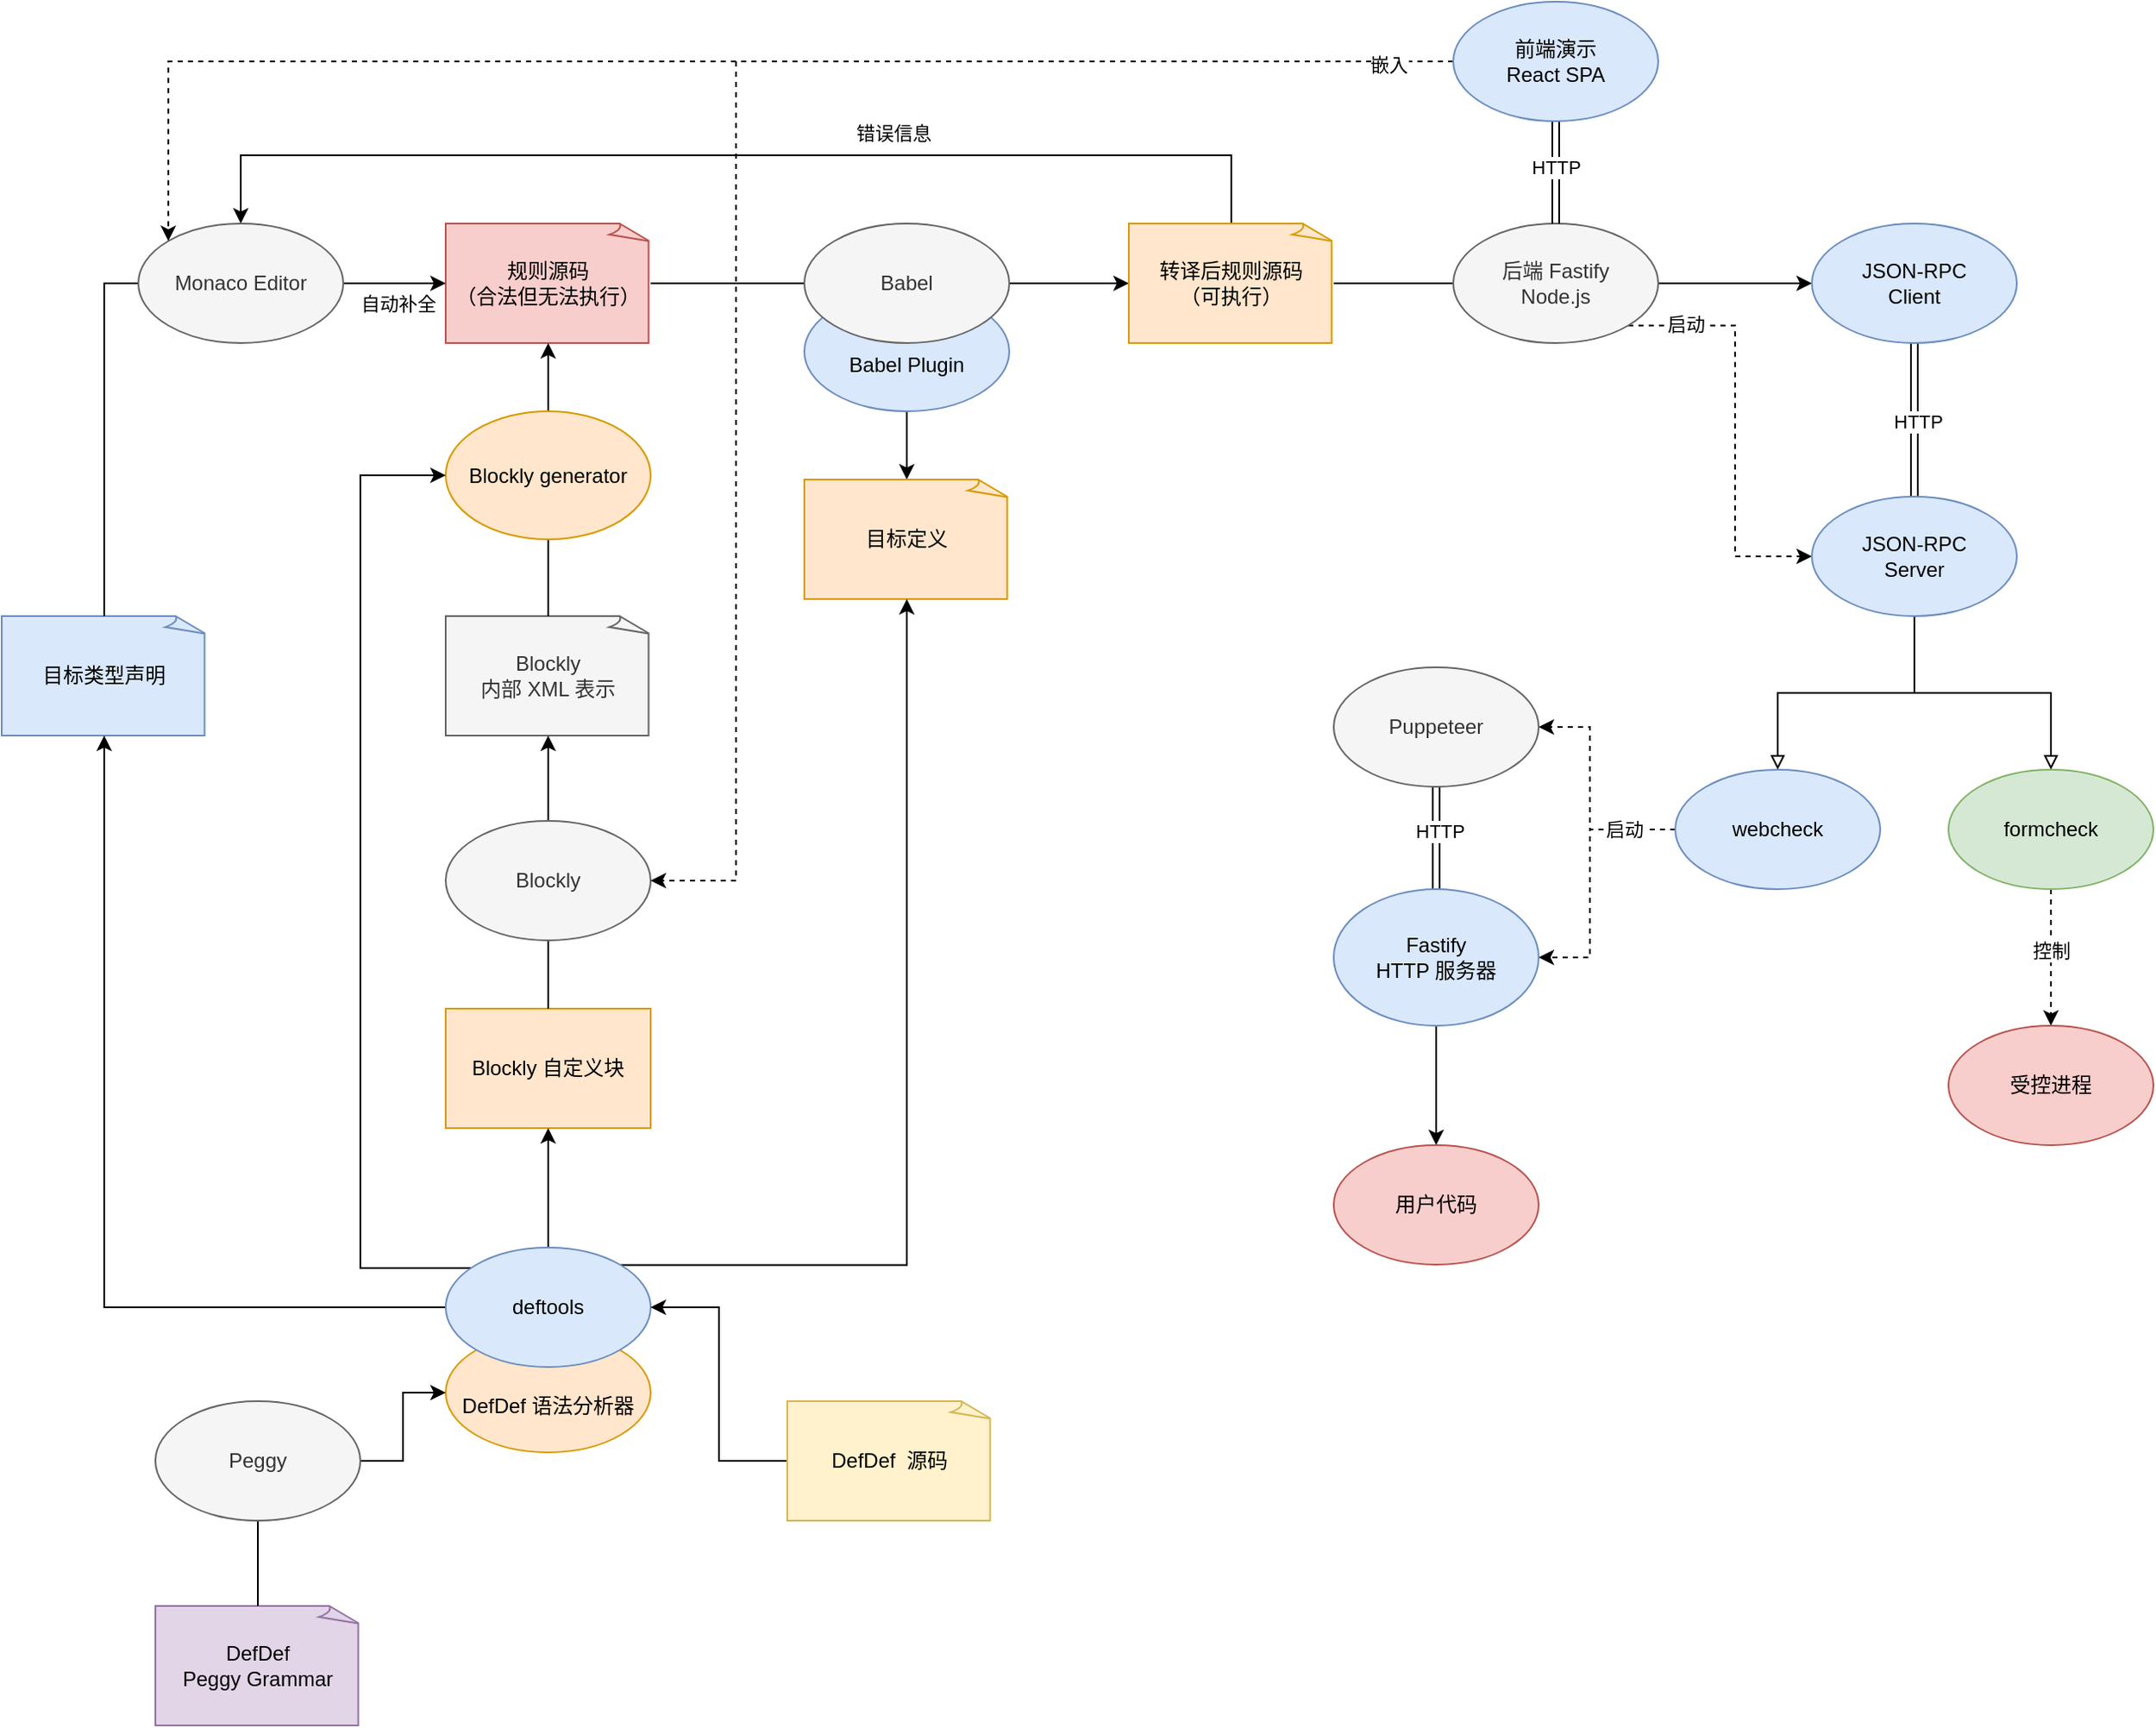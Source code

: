 <mxfile version="20.8.22" type="device"><diagram name="第 1 页" id="LnFkE7f47y9rM3HGelDm"><mxGraphModel dx="1050" dy="573" grid="1" gridSize="10" guides="1" tooltips="1" connect="1" arrows="1" fold="1" page="1" pageScale="1" pageWidth="827" pageHeight="1169" math="0" shadow="0"><root><mxCell id="0"/><mxCell id="1" parent="0"/><mxCell id="D_GIxtv17KUiXboGMT-7-2" value="&lt;br&gt;DefDef 语法分析器" style="ellipse;whiteSpace=wrap;html=1;fillColor=#ffe6cc;strokeColor=#d79b00;" parent="1" vertex="1"><mxGeometry x="400" y="810" width="120" height="70" as="geometry"/></mxCell><mxCell id="VisVTxyCVi_fSRtvv5Go-29" style="edgeStyle=orthogonalEdgeStyle;rounded=0;orthogonalLoop=1;jettySize=auto;html=1;exitX=0.5;exitY=1;exitDx=0;exitDy=0;entryX=0.5;entryY=0;entryDx=0;entryDy=0;entryPerimeter=0;" parent="1" source="VisVTxyCVi_fSRtvv5Go-8" target="VisVTxyCVi_fSRtvv5Go-17" edge="1"><mxGeometry relative="1" as="geometry"/></mxCell><mxCell id="VisVTxyCVi_fSRtvv5Go-8" value="&lt;br&gt;Babel Plugin" style="ellipse;whiteSpace=wrap;html=1;fillColor=#dae8fc;strokeColor=#6c8ebf;" parent="1" vertex="1"><mxGeometry x="610" y="200" width="120" height="70" as="geometry"/></mxCell><mxCell id="VisVTxyCVi_fSRtvv5Go-14" style="edgeStyle=orthogonalEdgeStyle;rounded=0;orthogonalLoop=1;jettySize=auto;html=1;exitX=1;exitY=0.5;exitDx=0;exitDy=0;exitPerimeter=0;entryX=0;entryY=0.5;entryDx=0;entryDy=0;entryPerimeter=0;startArrow=none;" parent="1" source="VisVTxyCVi_fSRtvv5Go-6" target="VisVTxyCVi_fSRtvv5Go-2" edge="1"><mxGeometry relative="1" as="geometry"/></mxCell><mxCell id="VisVTxyCVi_fSRtvv5Go-1" value="规则源码&lt;br&gt;（合法但无法执行）" style="whiteSpace=wrap;html=1;shape=mxgraph.basic.document;fillColor=#f8cecc;strokeColor=#b85450;" parent="1" vertex="1"><mxGeometry x="400" y="160" width="120" height="70" as="geometry"/></mxCell><mxCell id="D_GIxtv17KUiXboGMT-7-7" style="edgeStyle=orthogonalEdgeStyle;rounded=0;orthogonalLoop=1;jettySize=auto;html=1;exitX=0.5;exitY=0;exitDx=0;exitDy=0;exitPerimeter=0;entryX=0.5;entryY=0;entryDx=0;entryDy=0;" parent="1" source="VisVTxyCVi_fSRtvv5Go-2" target="VisVTxyCVi_fSRtvv5Go-19" edge="1"><mxGeometry relative="1" as="geometry"><Array as="points"><mxPoint x="860" y="120"/><mxPoint x="280" y="120"/></Array></mxGeometry></mxCell><mxCell id="D_GIxtv17KUiXboGMT-7-10" style="edgeStyle=orthogonalEdgeStyle;rounded=0;orthogonalLoop=1;jettySize=auto;html=1;exitX=1;exitY=0.5;exitDx=0;exitDy=0;exitPerimeter=0;entryX=0;entryY=0.5;entryDx=0;entryDy=0;startArrow=none;" parent="1" source="D_GIxtv17KUiXboGMT-7-9" target="D_GIxtv17KUiXboGMT-7-51" edge="1"><mxGeometry relative="1" as="geometry"/></mxCell><mxCell id="VisVTxyCVi_fSRtvv5Go-2" value="转译后规则源码&lt;br&gt;（可执行）" style="whiteSpace=wrap;html=1;shape=mxgraph.basic.document;fillColor=#ffe6cc;strokeColor=#d79b00;" parent="1" vertex="1"><mxGeometry x="800" y="160" width="120" height="70" as="geometry"/></mxCell><mxCell id="VisVTxyCVi_fSRtvv5Go-22" style="edgeStyle=orthogonalEdgeStyle;rounded=0;orthogonalLoop=1;jettySize=auto;html=1;exitX=0.5;exitY=0;exitDx=0;exitDy=0;exitPerimeter=0;entryX=0.5;entryY=1;entryDx=0;entryDy=0;entryPerimeter=0;startArrow=none;" parent="1" source="VisVTxyCVi_fSRtvv5Go-23" target="VisVTxyCVi_fSRtvv5Go-1" edge="1"><mxGeometry relative="1" as="geometry"/></mxCell><mxCell id="VisVTxyCVi_fSRtvv5Go-4" value="Blockly&lt;br&gt;内部 XML 表示" style="whiteSpace=wrap;html=1;shape=mxgraph.basic.document;fillColor=#f5f5f5;fontColor=#333333;strokeColor=#666666;" parent="1" vertex="1"><mxGeometry x="400" y="390" width="120" height="70" as="geometry"/></mxCell><mxCell id="VisVTxyCVi_fSRtvv5Go-12" style="edgeStyle=orthogonalEdgeStyle;rounded=0;orthogonalLoop=1;jettySize=auto;html=1;exitX=0.5;exitY=0;exitDx=0;exitDy=0;entryX=0.5;entryY=1;entryDx=0;entryDy=0;entryPerimeter=0;startArrow=none;" parent="1" source="VisVTxyCVi_fSRtvv5Go-13" target="VisVTxyCVi_fSRtvv5Go-4" edge="1"><mxGeometry relative="1" as="geometry"/></mxCell><mxCell id="VisVTxyCVi_fSRtvv5Go-10" value="Blockly 自定义块" style="rounded=0;whiteSpace=wrap;html=1;fillColor=#ffe6cc;strokeColor=#d79b00;" parent="1" vertex="1"><mxGeometry x="400" y="620" width="120" height="70" as="geometry"/></mxCell><mxCell id="VisVTxyCVi_fSRtvv5Go-15" value="" style="edgeStyle=orthogonalEdgeStyle;rounded=0;orthogonalLoop=1;jettySize=auto;html=1;exitX=1;exitY=0.5;exitDx=0;exitDy=0;exitPerimeter=0;entryX=0;entryY=0.5;entryDx=0;entryDy=0;entryPerimeter=0;endArrow=none;" parent="1" source="VisVTxyCVi_fSRtvv5Go-1" target="VisVTxyCVi_fSRtvv5Go-6" edge="1"><mxGeometry relative="1" as="geometry"><mxPoint x="520" y="193" as="sourcePoint"/><mxPoint x="800" y="193" as="targetPoint"/></mxGeometry></mxCell><mxCell id="VisVTxyCVi_fSRtvv5Go-6" value="Babel" style="ellipse;whiteSpace=wrap;html=1;fillColor=#f5f5f5;fontColor=#333333;strokeColor=#666666;" parent="1" vertex="1"><mxGeometry x="610" y="160" width="120" height="70" as="geometry"/></mxCell><mxCell id="VisVTxyCVi_fSRtvv5Go-16" value="" style="edgeStyle=orthogonalEdgeStyle;rounded=0;orthogonalLoop=1;jettySize=auto;html=1;exitX=0.5;exitY=0;exitDx=0;exitDy=0;entryX=0.5;entryY=1;entryDx=0;entryDy=0;entryPerimeter=0;endArrow=none;" parent="1" source="VisVTxyCVi_fSRtvv5Go-10" target="VisVTxyCVi_fSRtvv5Go-13" edge="1"><mxGeometry relative="1" as="geometry"><mxPoint x="460" y="620" as="sourcePoint"/><mxPoint x="460" y="465" as="targetPoint"/></mxGeometry></mxCell><mxCell id="VisVTxyCVi_fSRtvv5Go-13" value="Blockly" style="ellipse;whiteSpace=wrap;html=1;fillColor=#f5f5f5;fontColor=#333333;strokeColor=#666666;" parent="1" vertex="1"><mxGeometry x="400" y="510" width="120" height="70" as="geometry"/></mxCell><mxCell id="VisVTxyCVi_fSRtvv5Go-17" value="目标定义" style="whiteSpace=wrap;html=1;shape=mxgraph.basic.document;fillColor=#ffe6cc;strokeColor=#d79b00;" parent="1" vertex="1"><mxGeometry x="610" y="310" width="120" height="70" as="geometry"/></mxCell><mxCell id="VisVTxyCVi_fSRtvv5Go-20" style="edgeStyle=orthogonalEdgeStyle;rounded=0;orthogonalLoop=1;jettySize=auto;html=1;entryX=0;entryY=0.5;entryDx=0;entryDy=0;entryPerimeter=0;startArrow=none;" parent="1" source="VisVTxyCVi_fSRtvv5Go-19" target="VisVTxyCVi_fSRtvv5Go-1" edge="1"><mxGeometry relative="1" as="geometry"/></mxCell><mxCell id="VisVTxyCVi_fSRtvv5Go-18" value="目标类型声明" style="whiteSpace=wrap;html=1;shape=mxgraph.basic.document;fillColor=#dae8fc;strokeColor=#6c8ebf;" parent="1" vertex="1"><mxGeometry x="140" y="390" width="120" height="70" as="geometry"/></mxCell><mxCell id="VisVTxyCVi_fSRtvv5Go-21" value="" style="edgeStyle=orthogonalEdgeStyle;rounded=0;orthogonalLoop=1;jettySize=auto;html=1;entryX=0;entryY=0.5;entryDx=0;entryDy=0;entryPerimeter=0;endArrow=none;" parent="1" source="VisVTxyCVi_fSRtvv5Go-18" target="VisVTxyCVi_fSRtvv5Go-19" edge="1"><mxGeometry relative="1" as="geometry"><mxPoint x="340" y="408" as="sourcePoint"/><mxPoint x="400" y="193" as="targetPoint"/></mxGeometry></mxCell><mxCell id="VisVTxyCVi_fSRtvv5Go-19" value="Monaco Editor" style="ellipse;whiteSpace=wrap;html=1;fillColor=#f5f5f5;strokeColor=#666666;fontColor=#333333;" parent="1" vertex="1"><mxGeometry x="220" y="160" width="120" height="70" as="geometry"/></mxCell><mxCell id="VisVTxyCVi_fSRtvv5Go-24" value="" style="edgeStyle=orthogonalEdgeStyle;rounded=0;orthogonalLoop=1;jettySize=auto;html=1;exitX=0.5;exitY=0;exitDx=0;exitDy=0;exitPerimeter=0;entryX=0.5;entryY=1;entryDx=0;entryDy=0;entryPerimeter=0;endArrow=none;" parent="1" source="VisVTxyCVi_fSRtvv5Go-4" target="VisVTxyCVi_fSRtvv5Go-23" edge="1"><mxGeometry relative="1" as="geometry"><mxPoint x="500" y="390" as="sourcePoint"/><mxPoint x="460" y="230" as="targetPoint"/></mxGeometry></mxCell><mxCell id="VisVTxyCVi_fSRtvv5Go-23" value="Blockly generator" style="ellipse;whiteSpace=wrap;html=1;fillColor=#ffe6cc;strokeColor=#d79b00;" parent="1" vertex="1"><mxGeometry x="400" y="270" width="120" height="75" as="geometry"/></mxCell><mxCell id="VisVTxyCVi_fSRtvv5Go-26" style="edgeStyle=orthogonalEdgeStyle;rounded=0;orthogonalLoop=1;jettySize=auto;html=1;entryX=0.5;entryY=1;entryDx=0;entryDy=0;" parent="1" source="VisVTxyCVi_fSRtvv5Go-25" target="VisVTxyCVi_fSRtvv5Go-10" edge="1"><mxGeometry relative="1" as="geometry"/></mxCell><mxCell id="VisVTxyCVi_fSRtvv5Go-27" style="edgeStyle=orthogonalEdgeStyle;rounded=0;orthogonalLoop=1;jettySize=auto;html=1;entryX=0.5;entryY=1;entryDx=0;entryDy=0;entryPerimeter=0;" parent="1" source="VisVTxyCVi_fSRtvv5Go-25" target="VisVTxyCVi_fSRtvv5Go-18" edge="1"><mxGeometry relative="1" as="geometry"><mxPoint x="270" y="470" as="targetPoint"/></mxGeometry></mxCell><mxCell id="VisVTxyCVi_fSRtvv5Go-28" style="edgeStyle=orthogonalEdgeStyle;rounded=0;orthogonalLoop=1;jettySize=auto;html=1;exitX=1;exitY=0;exitDx=0;exitDy=0;entryX=0.5;entryY=1;entryDx=0;entryDy=0;entryPerimeter=0;" parent="1" source="VisVTxyCVi_fSRtvv5Go-25" target="VisVTxyCVi_fSRtvv5Go-17" edge="1"><mxGeometry relative="1" as="geometry"/></mxCell><mxCell id="VisVTxyCVi_fSRtvv5Go-30" style="edgeStyle=orthogonalEdgeStyle;rounded=0;orthogonalLoop=1;jettySize=auto;html=1;exitX=0;exitY=0;exitDx=0;exitDy=0;entryX=0;entryY=0.5;entryDx=0;entryDy=0;" parent="1" source="VisVTxyCVi_fSRtvv5Go-25" target="VisVTxyCVi_fSRtvv5Go-23" edge="1"><mxGeometry relative="1" as="geometry"><Array as="points"><mxPoint x="350" y="772"/><mxPoint x="350" y="308"/></Array></mxGeometry></mxCell><mxCell id="VisVTxyCVi_fSRtvv5Go-25" value="deftools" style="ellipse;whiteSpace=wrap;html=1;fillColor=#dae8fc;strokeColor=#6c8ebf;" parent="1" vertex="1"><mxGeometry x="400" y="760" width="120" height="70" as="geometry"/></mxCell><mxCell id="D_GIxtv17KUiXboGMT-7-5" style="edgeStyle=orthogonalEdgeStyle;rounded=0;orthogonalLoop=1;jettySize=auto;html=1;exitX=1;exitY=0.5;exitDx=0;exitDy=0;entryX=0;entryY=0.5;entryDx=0;entryDy=0;startArrow=none;" parent="1" source="D_GIxtv17KUiXboGMT-7-4" target="D_GIxtv17KUiXboGMT-7-2" edge="1"><mxGeometry relative="1" as="geometry"/></mxCell><mxCell id="VisVTxyCVi_fSRtvv5Go-31" value="DefDef&lt;br&gt;Peggy Grammar" style="whiteSpace=wrap;html=1;shape=mxgraph.basic.document;fillColor=#e1d5e7;strokeColor=#9673a6;" parent="1" vertex="1"><mxGeometry x="230" y="970" width="120" height="70" as="geometry"/></mxCell><mxCell id="D_GIxtv17KUiXboGMT-7-3" style="edgeStyle=orthogonalEdgeStyle;rounded=0;orthogonalLoop=1;jettySize=auto;html=1;entryX=1;entryY=0.5;entryDx=0;entryDy=0;" parent="1" source="D_GIxtv17KUiXboGMT-7-1" target="VisVTxyCVi_fSRtvv5Go-25" edge="1"><mxGeometry relative="1" as="geometry"/></mxCell><mxCell id="D_GIxtv17KUiXboGMT-7-1" value="DefDef&amp;nbsp; 源码" style="whiteSpace=wrap;html=1;shape=mxgraph.basic.document;fillColor=#fff2cc;strokeColor=#d6b656;" parent="1" vertex="1"><mxGeometry x="600" y="850" width="120" height="70" as="geometry"/></mxCell><mxCell id="D_GIxtv17KUiXboGMT-7-6" value="" style="edgeStyle=orthogonalEdgeStyle;rounded=0;orthogonalLoop=1;jettySize=auto;html=1;exitX=0.5;exitY=0;exitDx=0;exitDy=0;exitPerimeter=0;entryX=0.5;entryY=1;entryDx=0;entryDy=0;endArrow=none;" parent="1" source="VisVTxyCVi_fSRtvv5Go-31" target="D_GIxtv17KUiXboGMT-7-4" edge="1"><mxGeometry relative="1" as="geometry"><mxPoint x="310" y="970" as="sourcePoint"/><mxPoint x="400" y="850" as="targetPoint"/></mxGeometry></mxCell><mxCell id="D_GIxtv17KUiXboGMT-7-4" value="Peggy" style="ellipse;whiteSpace=wrap;html=1;fillColor=#f5f5f5;fontColor=#333333;strokeColor=#666666;" parent="1" vertex="1"><mxGeometry x="230" y="850" width="120" height="70" as="geometry"/></mxCell><mxCell id="D_GIxtv17KUiXboGMT-7-11" value="" style="edgeStyle=orthogonalEdgeStyle;rounded=0;orthogonalLoop=1;jettySize=auto;html=1;exitX=1;exitY=0.5;exitDx=0;exitDy=0;exitPerimeter=0;entryX=0;entryY=0.5;entryDx=0;entryDy=0;endArrow=none;" parent="1" source="VisVTxyCVi_fSRtvv5Go-2" target="D_GIxtv17KUiXboGMT-7-9" edge="1"><mxGeometry relative="1" as="geometry"><mxPoint x="920" y="195" as="sourcePoint"/><mxPoint x="1170" y="195" as="targetPoint"/></mxGeometry></mxCell><mxCell id="D_GIxtv17KUiXboGMT-7-18" style="edgeStyle=orthogonalEdgeStyle;rounded=0;orthogonalLoop=1;jettySize=auto;html=1;exitX=1;exitY=1;exitDx=0;exitDy=0;entryX=0;entryY=0.5;entryDx=0;entryDy=0;dashed=1;" parent="1" source="D_GIxtv17KUiXboGMT-7-9" target="D_GIxtv17KUiXboGMT-7-52" edge="1"><mxGeometry relative="1" as="geometry"><Array as="points"><mxPoint x="1155" y="220"/><mxPoint x="1155" y="355"/></Array></mxGeometry></mxCell><mxCell id="D_GIxtv17KUiXboGMT-7-22" value="启动" style="edgeLabel;html=1;align=center;verticalAlign=middle;resizable=0;points=[];" parent="D_GIxtv17KUiXboGMT-7-18" vertex="1" connectable="0"><mxGeometry x="0.236" y="-3" relative="1" as="geometry"><mxPoint x="-26" y="-88" as="offset"/></mxGeometry></mxCell><mxCell id="D_GIxtv17KUiXboGMT-7-9" value="后端 Fastify&lt;br&gt;Node.js" style="ellipse;whiteSpace=wrap;html=1;fillColor=#f5f5f5;fontColor=#333333;strokeColor=#666666;" parent="1" vertex="1"><mxGeometry x="990" y="160" width="120" height="70" as="geometry"/></mxCell><mxCell id="D_GIxtv17KUiXboGMT-7-20" style="edgeStyle=orthogonalEdgeStyle;rounded=0;orthogonalLoop=1;jettySize=auto;html=1;exitX=0;exitY=0.5;exitDx=0;exitDy=0;entryX=0;entryY=0;entryDx=0;entryDy=0;strokeWidth=1;dashed=1;" parent="1" source="D_GIxtv17KUiXboGMT-7-60" target="VisVTxyCVi_fSRtvv5Go-19" edge="1"><mxGeometry relative="1" as="geometry"/></mxCell><mxCell id="D_GIxtv17KUiXboGMT-7-21" style="edgeStyle=orthogonalEdgeStyle;rounded=0;orthogonalLoop=1;jettySize=auto;html=1;entryX=1;entryY=0.5;entryDx=0;entryDy=0;dashed=1;strokeWidth=1;exitX=0;exitY=0.5;exitDx=0;exitDy=0;" parent="1" source="D_GIxtv17KUiXboGMT-7-60" target="VisVTxyCVi_fSRtvv5Go-13" edge="1"><mxGeometry relative="1" as="geometry"><Array as="points"><mxPoint x="570" y="65"/><mxPoint x="570" y="545"/></Array></mxGeometry></mxCell><mxCell id="D_GIxtv17KUiXboGMT-7-35" style="edgeStyle=orthogonalEdgeStyle;rounded=0;orthogonalLoop=1;jettySize=auto;html=1;exitX=0.5;exitY=1;exitDx=0;exitDy=0;strokeWidth=1;endArrow=block;endFill=0;" parent="1" source="D_GIxtv17KUiXboGMT-7-52" target="D_GIxtv17KUiXboGMT-7-54" edge="1"><mxGeometry relative="1" as="geometry"/></mxCell><mxCell id="D_GIxtv17KUiXboGMT-7-36" style="edgeStyle=orthogonalEdgeStyle;rounded=0;orthogonalLoop=1;jettySize=auto;html=1;exitX=0.5;exitY=1;exitDx=0;exitDy=0;entryX=0.5;entryY=0;entryDx=0;entryDy=0;strokeWidth=1;endArrow=block;endFill=0;" parent="1" source="D_GIxtv17KUiXboGMT-7-52" target="D_GIxtv17KUiXboGMT-7-55" edge="1"><mxGeometry relative="1" as="geometry"/></mxCell><mxCell id="D_GIxtv17KUiXboGMT-7-16" value="" style="endArrow=none;html=1;strokeWidth=1;rounded=0;entryX=0.5;entryY=1;entryDx=0;entryDy=0;exitX=0.5;exitY=0;exitDx=0;exitDy=0;shape=link;edgeStyle=orthogonalEdgeStyle;" parent="1" source="D_GIxtv17KUiXboGMT-7-52" target="D_GIxtv17KUiXboGMT-7-51" edge="1"><mxGeometry width="50" height="50" relative="1" as="geometry"><mxPoint x="1230" y="320" as="sourcePoint"/><mxPoint x="1229.5" y="240" as="targetPoint"/></mxGeometry></mxCell><mxCell id="D_GIxtv17KUiXboGMT-7-25" style="edgeStyle=orthogonalEdgeStyle;rounded=0;orthogonalLoop=1;jettySize=auto;html=1;exitX=0.5;exitY=1;exitDx=0;exitDy=0;entryX=0.5;entryY=0;entryDx=0;entryDy=0;shape=link;" parent="1" source="D_GIxtv17KUiXboGMT-7-60" target="D_GIxtv17KUiXboGMT-7-9" edge="1"><mxGeometry relative="1" as="geometry"><mxPoint x="1190" y="100" as="sourcePoint"/><mxPoint x="1310" y="225" as="targetPoint"/></mxGeometry></mxCell><mxCell id="D_GIxtv17KUiXboGMT-7-26" value="HTTP" style="edgeLabel;html=1;align=center;verticalAlign=middle;resizable=0;points=[];" parent="D_GIxtv17KUiXboGMT-7-25" vertex="1" connectable="0"><mxGeometry x="0.236" y="-3" relative="1" as="geometry"><mxPoint x="3" y="-10" as="offset"/></mxGeometry></mxCell><mxCell id="D_GIxtv17KUiXboGMT-7-27" value="HTTP" style="edgeLabel;html=1;align=center;verticalAlign=middle;resizable=0;points=[];" parent="1" vertex="1" connectable="0"><mxGeometry x="1120" y="150.004" as="geometry"><mxPoint x="142" y="126" as="offset"/></mxGeometry></mxCell><mxCell id="D_GIxtv17KUiXboGMT-7-30" value="嵌入" style="edgeLabel;html=1;align=center;verticalAlign=middle;resizable=0;points=[];" parent="1" vertex="1" connectable="0"><mxGeometry x="1270.002" y="299.997" as="geometry"><mxPoint x="-318" y="-233" as="offset"/></mxGeometry></mxCell><mxCell id="D_GIxtv17KUiXboGMT-7-31" value="错误信息" style="edgeLabel;html=1;align=center;verticalAlign=middle;resizable=0;points=[];" parent="1" vertex="1" connectable="0"><mxGeometry x="980.002" y="339.997" as="geometry"><mxPoint x="-318" y="-233" as="offset"/></mxGeometry></mxCell><mxCell id="D_GIxtv17KUiXboGMT-7-32" value="自动补全" style="edgeLabel;html=1;align=center;verticalAlign=middle;resizable=0;points=[];" parent="1" vertex="1" connectable="0"><mxGeometry x="690.002" y="439.997" as="geometry"><mxPoint x="-318" y="-233" as="offset"/></mxGeometry></mxCell><mxCell id="D_GIxtv17KUiXboGMT-7-39" value="" style="endArrow=none;html=1;strokeWidth=1;rounded=0;entryX=0.5;entryY=1;entryDx=0;entryDy=0;shape=link;exitX=0.5;exitY=0;exitDx=0;exitDy=0;edgeStyle=orthogonalEdgeStyle;" parent="1" source="D_GIxtv17KUiXboGMT-7-63" target="D_GIxtv17KUiXboGMT-7-61" edge="1"><mxGeometry width="50" height="50" relative="1" as="geometry"><mxPoint x="980" y="560" as="sourcePoint"/><mxPoint x="979.17" y="490" as="targetPoint"/></mxGeometry></mxCell><mxCell id="D_GIxtv17KUiXboGMT-7-41" value="HTTP" style="edgeLabel;html=1;align=center;verticalAlign=middle;resizable=0;points=[];" parent="1" vertex="1" connectable="0"><mxGeometry x="840" y="390.004" as="geometry"><mxPoint x="142" y="126" as="offset"/></mxGeometry></mxCell><mxCell id="D_GIxtv17KUiXboGMT-7-42" style="edgeStyle=orthogonalEdgeStyle;rounded=0;orthogonalLoop=1;jettySize=auto;html=1;exitX=0;exitY=0.5;exitDx=0;exitDy=0;entryX=1;entryY=0.5;entryDx=0;entryDy=0;dashed=1;" parent="1" source="D_GIxtv17KUiXboGMT-7-54" target="D_GIxtv17KUiXboGMT-7-61" edge="1"><mxGeometry relative="1" as="geometry"><mxPoint x="1060" y="240" as="sourcePoint"/><mxPoint x="1210" y="365" as="targetPoint"/><Array as="points"><mxPoint x="1070" y="515"/><mxPoint x="1070" y="455"/></Array></mxGeometry></mxCell><mxCell id="D_GIxtv17KUiXboGMT-7-44" style="edgeStyle=orthogonalEdgeStyle;rounded=0;orthogonalLoop=1;jettySize=auto;html=1;exitX=0;exitY=0.5;exitDx=0;exitDy=0;entryX=1;entryY=0.5;entryDx=0;entryDy=0;dashed=1;" parent="1" source="D_GIxtv17KUiXboGMT-7-54" target="D_GIxtv17KUiXboGMT-7-63" edge="1"><mxGeometry relative="1" as="geometry"><mxPoint x="1120.0" y="500" as="sourcePoint"/><mxPoint x="1040" y="575" as="targetPoint"/><Array as="points"><mxPoint x="1070" y="515"/><mxPoint x="1070" y="590"/></Array></mxGeometry></mxCell><mxCell id="D_GIxtv17KUiXboGMT-7-45" value="启动" style="edgeLabel;html=1;align=center;verticalAlign=middle;resizable=0;points=[];" parent="D_GIxtv17KUiXboGMT-7-44" vertex="1" connectable="0"><mxGeometry x="0.236" y="-3" relative="1" as="geometry"><mxPoint x="23" y="-46" as="offset"/></mxGeometry></mxCell><mxCell id="D_GIxtv17KUiXboGMT-7-47" style="edgeStyle=orthogonalEdgeStyle;rounded=0;orthogonalLoop=1;jettySize=auto;html=1;dashed=1;exitX=0.5;exitY=1;exitDx=0;exitDy=0;entryX=0.5;entryY=0;entryDx=0;entryDy=0;" parent="1" source="D_GIxtv17KUiXboGMT-7-55" target="D_GIxtv17KUiXboGMT-7-58" edge="1"><mxGeometry relative="1" as="geometry"><mxPoint x="1340" y="550" as="sourcePoint"/><mxPoint x="1340" y="630" as="targetPoint"/><Array as="points"/></mxGeometry></mxCell><mxCell id="D_GIxtv17KUiXboGMT-7-48" value="控制" style="edgeLabel;html=1;align=center;verticalAlign=middle;resizable=0;points=[];" parent="D_GIxtv17KUiXboGMT-7-47" vertex="1" connectable="0"><mxGeometry x="0.236" y="-3" relative="1" as="geometry"><mxPoint x="3" y="-14" as="offset"/></mxGeometry></mxCell><mxCell id="D_GIxtv17KUiXboGMT-7-51" value="JSON-RPC&lt;br&gt;Client" style="ellipse;whiteSpace=wrap;html=1;fillColor=#dae8fc;strokeColor=#6c8ebf;" parent="1" vertex="1"><mxGeometry x="1200" y="160" width="120" height="70" as="geometry"/></mxCell><mxCell id="D_GIxtv17KUiXboGMT-7-52" value="JSON-RPC&lt;br&gt;Server" style="ellipse;whiteSpace=wrap;html=1;fillColor=#dae8fc;strokeColor=#6c8ebf;" parent="1" vertex="1"><mxGeometry x="1200" y="320" width="120" height="70" as="geometry"/></mxCell><mxCell id="D_GIxtv17KUiXboGMT-7-54" value="webcheck" style="ellipse;whiteSpace=wrap;html=1;fillColor=#dae8fc;strokeColor=#6c8ebf;" parent="1" vertex="1"><mxGeometry x="1120" y="480" width="120" height="70" as="geometry"/></mxCell><mxCell id="D_GIxtv17KUiXboGMT-7-55" value="formcheck" style="ellipse;whiteSpace=wrap;html=1;fillColor=#d5e8d4;strokeColor=#82b366;" parent="1" vertex="1"><mxGeometry x="1280" y="480" width="120" height="70" as="geometry"/></mxCell><mxCell id="D_GIxtv17KUiXboGMT-7-58" value="受控进程" style="ellipse;whiteSpace=wrap;html=1;fillColor=#f8cecc;strokeColor=#b85450;" parent="1" vertex="1"><mxGeometry x="1280" y="630" width="120" height="70" as="geometry"/></mxCell><mxCell id="D_GIxtv17KUiXboGMT-7-60" value="前端演示&lt;br&gt;React SPA" style="ellipse;whiteSpace=wrap;html=1;fillColor=#dae8fc;strokeColor=#6c8ebf;" parent="1" vertex="1"><mxGeometry x="990" y="30" width="120" height="70" as="geometry"/></mxCell><mxCell id="D_GIxtv17KUiXboGMT-7-61" value="Puppeteer" style="ellipse;whiteSpace=wrap;html=1;fillColor=#f5f5f5;fontColor=#333333;strokeColor=#666666;" parent="1" vertex="1"><mxGeometry x="920" y="420" width="120" height="70" as="geometry"/></mxCell><mxCell id="D_GIxtv17KUiXboGMT-7-65" style="edgeStyle=orthogonalEdgeStyle;shape=connector;rounded=0;orthogonalLoop=1;jettySize=auto;html=1;entryX=0.5;entryY=0;entryDx=0;entryDy=0;labelBackgroundColor=default;strokeColor=default;fontFamily=Helvetica;fontSize=11;fontColor=default;endArrow=classic;" parent="1" source="D_GIxtv17KUiXboGMT-7-63" target="D_GIxtv17KUiXboGMT-7-64" edge="1"><mxGeometry relative="1" as="geometry"/></mxCell><mxCell id="D_GIxtv17KUiXboGMT-7-63" value="Fastify&lt;br style=&quot;border-color: var(--border-color);&quot;&gt;HTTP 服务器" style="ellipse;whiteSpace=wrap;html=1;fillColor=#dae8fc;strokeColor=#6c8ebf;" parent="1" vertex="1"><mxGeometry x="920" y="550" width="120" height="80" as="geometry"/></mxCell><mxCell id="D_GIxtv17KUiXboGMT-7-64" value="用户代码" style="ellipse;whiteSpace=wrap;html=1;fillColor=#f8cecc;strokeColor=#b85450;" parent="1" vertex="1"><mxGeometry x="920" y="700" width="120" height="70" as="geometry"/></mxCell></root></mxGraphModel></diagram></mxfile>